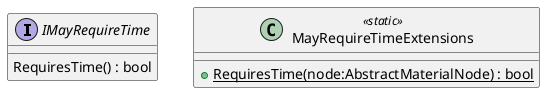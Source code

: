 @startuml
interface IMayRequireTime {
    RequiresTime() : bool
}
class MayRequireTimeExtensions <<static>> {
    + {static} RequiresTime(node:AbstractMaterialNode) : bool
}
@enduml
